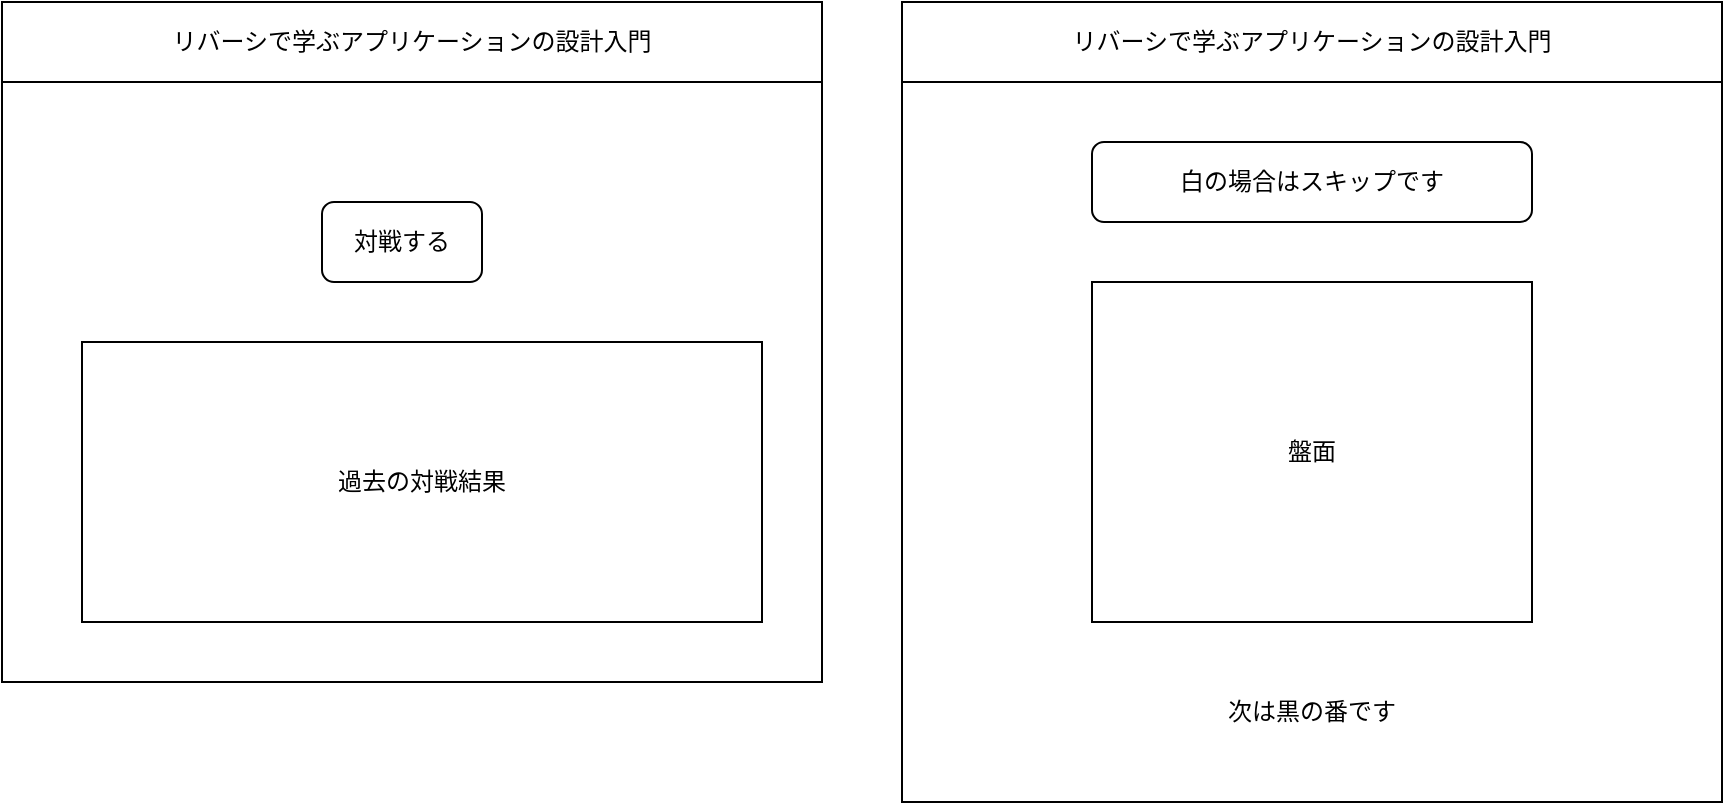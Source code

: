<mxfile>
    <diagram id="1HANVQ6Q9d9BMz5o_YWq" name="ページ1">
        <mxGraphModel dx="948" dy="895" grid="0" gridSize="10" guides="1" tooltips="1" connect="1" arrows="1" fold="1" page="0" pageScale="1" pageWidth="827" pageHeight="1169" math="0" shadow="0">
            <root>
                <mxCell id="0"/>
                <mxCell id="1" parent="0"/>
                <mxCell id="2" value="" style="rounded=0;whiteSpace=wrap;html=1;fillColor=none;" vertex="1" parent="1">
                    <mxGeometry x="40" y="100" width="410" height="340" as="geometry"/>
                </mxCell>
                <mxCell id="3" value="リバーシで学ぶアプリケーションの設計入門" style="rounded=0;whiteSpace=wrap;html=1;fillColor=none;" vertex="1" parent="1">
                    <mxGeometry x="40" y="100" width="410" height="40" as="geometry"/>
                </mxCell>
                <mxCell id="4" value="対戦する" style="rounded=1;whiteSpace=wrap;html=1;fillColor=none;" vertex="1" parent="1">
                    <mxGeometry x="200" y="200" width="80" height="40" as="geometry"/>
                </mxCell>
                <mxCell id="5" value="過去の対戦結果" style="rounded=0;whiteSpace=wrap;html=1;fillColor=none;" vertex="1" parent="1">
                    <mxGeometry x="80" y="270" width="340" height="140" as="geometry"/>
                </mxCell>
                <mxCell id="6" value="" style="rounded=0;whiteSpace=wrap;html=1;fillColor=none;" vertex="1" parent="1">
                    <mxGeometry x="490" y="100" width="410" height="400" as="geometry"/>
                </mxCell>
                <mxCell id="7" value="リバーシで学ぶアプリケーションの設計入門" style="rounded=0;whiteSpace=wrap;html=1;fillColor=none;" vertex="1" parent="1">
                    <mxGeometry x="490" y="100" width="410" height="40" as="geometry"/>
                </mxCell>
                <mxCell id="8" value="白の場合はスキップです" style="rounded=1;whiteSpace=wrap;html=1;fillColor=none;" vertex="1" parent="1">
                    <mxGeometry x="585" y="170" width="220" height="40" as="geometry"/>
                </mxCell>
                <mxCell id="9" value="盤面" style="rounded=0;whiteSpace=wrap;html=1;fillColor=none;" vertex="1" parent="1">
                    <mxGeometry x="585" y="240" width="220" height="170" as="geometry"/>
                </mxCell>
                <mxCell id="10" value="次は黒の番です" style="rounded=0;whiteSpace=wrap;html=1;fillColor=none;strokeColor=none;" vertex="1" parent="1">
                    <mxGeometry x="585" y="430" width="220" height="50" as="geometry"/>
                </mxCell>
            </root>
        </mxGraphModel>
    </diagram>
</mxfile>